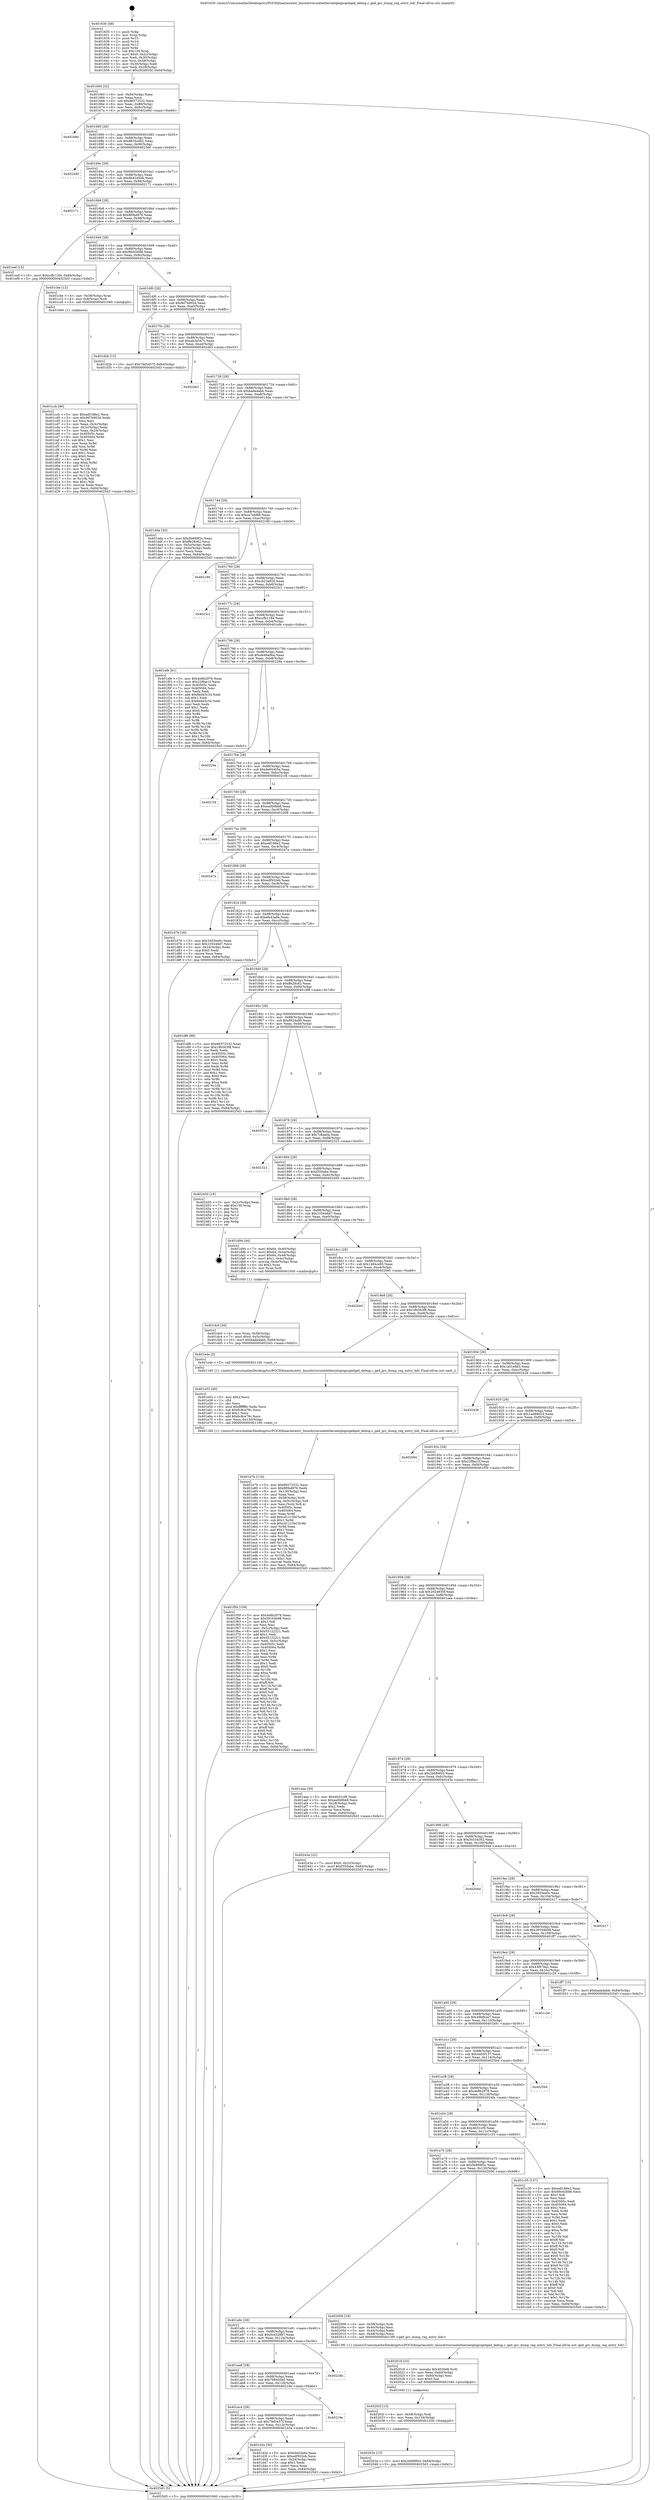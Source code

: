 digraph "0x401630" {
  label = "0x401630 (/mnt/c/Users/mathe/Desktop/tcc/POCII/binaries/extr_linuxdriversnetethernetqlogicqedqed_debug.c_qed_grc_dump_reg_entry_hdr_Final-ollvm.out::main(0))"
  labelloc = "t"
  node[shape=record]

  Entry [label="",width=0.3,height=0.3,shape=circle,fillcolor=black,style=filled]
  "0x401660" [label="{
     0x401660 [32]\l
     | [instrs]\l
     &nbsp;&nbsp;0x401660 \<+6\>: mov -0x84(%rbp),%eax\l
     &nbsp;&nbsp;0x401666 \<+2\>: mov %eax,%ecx\l
     &nbsp;&nbsp;0x401668 \<+6\>: sub $0x86572532,%ecx\l
     &nbsp;&nbsp;0x40166e \<+6\>: mov %eax,-0x88(%rbp)\l
     &nbsp;&nbsp;0x401674 \<+6\>: mov %ecx,-0x8c(%rbp)\l
     &nbsp;&nbsp;0x40167a \<+6\>: je 000000000040249d \<main+0xe6d\>\l
  }"]
  "0x40249d" [label="{
     0x40249d\l
  }", style=dashed]
  "0x401680" [label="{
     0x401680 [28]\l
     | [instrs]\l
     &nbsp;&nbsp;0x401680 \<+5\>: jmp 0000000000401685 \<main+0x55\>\l
     &nbsp;&nbsp;0x401685 \<+6\>: mov -0x88(%rbp),%eax\l
     &nbsp;&nbsp;0x40168b \<+5\>: sub $0x8816cd62,%eax\l
     &nbsp;&nbsp;0x401690 \<+6\>: mov %eax,-0x90(%rbp)\l
     &nbsp;&nbsp;0x401696 \<+6\>: je 00000000004023d0 \<main+0xda0\>\l
  }"]
  Exit [label="",width=0.3,height=0.3,shape=circle,fillcolor=black,style=filled,peripheries=2]
  "0x4023d0" [label="{
     0x4023d0\l
  }", style=dashed]
  "0x40169c" [label="{
     0x40169c [28]\l
     | [instrs]\l
     &nbsp;&nbsp;0x40169c \<+5\>: jmp 00000000004016a1 \<main+0x71\>\l
     &nbsp;&nbsp;0x4016a1 \<+6\>: mov -0x88(%rbp),%eax\l
     &nbsp;&nbsp;0x4016a7 \<+5\>: sub $0x8b42d5db,%eax\l
     &nbsp;&nbsp;0x4016ac \<+6\>: mov %eax,-0x94(%rbp)\l
     &nbsp;&nbsp;0x4016b2 \<+6\>: je 0000000000402171 \<main+0xb41\>\l
  }"]
  "0x40203e" [label="{
     0x40203e [15]\l
     | [instrs]\l
     &nbsp;&nbsp;0x40203e \<+10\>: movl $0x2b689f43,-0x84(%rbp)\l
     &nbsp;&nbsp;0x402048 \<+5\>: jmp 00000000004025d3 \<main+0xfa3\>\l
  }"]
  "0x402171" [label="{
     0x402171\l
  }", style=dashed]
  "0x4016b8" [label="{
     0x4016b8 [28]\l
     | [instrs]\l
     &nbsp;&nbsp;0x4016b8 \<+5\>: jmp 00000000004016bd \<main+0x8d\>\l
     &nbsp;&nbsp;0x4016bd \<+6\>: mov -0x88(%rbp),%eax\l
     &nbsp;&nbsp;0x4016c3 \<+5\>: sub $0x8f0bd876,%eax\l
     &nbsp;&nbsp;0x4016c8 \<+6\>: mov %eax,-0x98(%rbp)\l
     &nbsp;&nbsp;0x4016ce \<+6\>: je 0000000000401eef \<main+0x8bf\>\l
  }"]
  "0x40202f" [label="{
     0x40202f [15]\l
     | [instrs]\l
     &nbsp;&nbsp;0x40202f \<+4\>: mov -0x58(%rbp),%rdi\l
     &nbsp;&nbsp;0x402033 \<+6\>: mov %eax,-0x134(%rbp)\l
     &nbsp;&nbsp;0x402039 \<+5\>: call 0000000000401030 \<free@plt\>\l
     | [calls]\l
     &nbsp;&nbsp;0x401030 \{1\} (unknown)\l
  }"]
  "0x401eef" [label="{
     0x401eef [15]\l
     | [instrs]\l
     &nbsp;&nbsp;0x401eef \<+10\>: movl $0xccfb1184,-0x84(%rbp)\l
     &nbsp;&nbsp;0x401ef9 \<+5\>: jmp 00000000004025d3 \<main+0xfa3\>\l
  }"]
  "0x4016d4" [label="{
     0x4016d4 [28]\l
     | [instrs]\l
     &nbsp;&nbsp;0x4016d4 \<+5\>: jmp 00000000004016d9 \<main+0xa9\>\l
     &nbsp;&nbsp;0x4016d9 \<+6\>: mov -0x88(%rbp),%eax\l
     &nbsp;&nbsp;0x4016df \<+5\>: sub $0x99c02688,%eax\l
     &nbsp;&nbsp;0x4016e4 \<+6\>: mov %eax,-0x9c(%rbp)\l
     &nbsp;&nbsp;0x4016ea \<+6\>: je 0000000000401cbe \<main+0x68e\>\l
  }"]
  "0x402018" [label="{
     0x402018 [23]\l
     | [instrs]\l
     &nbsp;&nbsp;0x402018 \<+10\>: movabs $0x4030d6,%rdi\l
     &nbsp;&nbsp;0x402022 \<+3\>: mov %eax,-0x60(%rbp)\l
     &nbsp;&nbsp;0x402025 \<+3\>: mov -0x60(%rbp),%esi\l
     &nbsp;&nbsp;0x402028 \<+2\>: mov $0x0,%al\l
     &nbsp;&nbsp;0x40202a \<+5\>: call 0000000000401040 \<printf@plt\>\l
     | [calls]\l
     &nbsp;&nbsp;0x401040 \{1\} (unknown)\l
  }"]
  "0x401cbe" [label="{
     0x401cbe [13]\l
     | [instrs]\l
     &nbsp;&nbsp;0x401cbe \<+4\>: mov -0x38(%rbp),%rax\l
     &nbsp;&nbsp;0x401cc2 \<+4\>: mov 0x8(%rax),%rdi\l
     &nbsp;&nbsp;0x401cc6 \<+5\>: call 0000000000401060 \<atoi@plt\>\l
     | [calls]\l
     &nbsp;&nbsp;0x401060 \{1\} (unknown)\l
  }"]
  "0x4016f0" [label="{
     0x4016f0 [28]\l
     | [instrs]\l
     &nbsp;&nbsp;0x4016f0 \<+5\>: jmp 00000000004016f5 \<main+0xc5\>\l
     &nbsp;&nbsp;0x4016f5 \<+6\>: mov -0x88(%rbp),%eax\l
     &nbsp;&nbsp;0x4016fb \<+5\>: sub $0x9d7b902d,%eax\l
     &nbsp;&nbsp;0x401700 \<+6\>: mov %eax,-0xa0(%rbp)\l
     &nbsp;&nbsp;0x401706 \<+6\>: je 0000000000401d2b \<main+0x6fb\>\l
  }"]
  "0x401e7b" [label="{
     0x401e7b [116]\l
     | [instrs]\l
     &nbsp;&nbsp;0x401e7b \<+5\>: mov $0x86572532,%ecx\l
     &nbsp;&nbsp;0x401e80 \<+5\>: mov $0x8f0bd876,%edx\l
     &nbsp;&nbsp;0x401e85 \<+6\>: mov -0x130(%rbp),%esi\l
     &nbsp;&nbsp;0x401e8b \<+3\>: imul %eax,%esi\l
     &nbsp;&nbsp;0x401e8e \<+4\>: mov -0x58(%rbp),%rdi\l
     &nbsp;&nbsp;0x401e92 \<+4\>: movslq -0x5c(%rbp),%r8\l
     &nbsp;&nbsp;0x401e96 \<+4\>: mov %esi,(%rdi,%r8,4)\l
     &nbsp;&nbsp;0x401e9a \<+7\>: mov 0x40505c,%eax\l
     &nbsp;&nbsp;0x401ea1 \<+7\>: mov 0x405064,%esi\l
     &nbsp;&nbsp;0x401ea8 \<+3\>: mov %eax,%r9d\l
     &nbsp;&nbsp;0x401eab \<+7\>: add $0xcd1215bf,%r9d\l
     &nbsp;&nbsp;0x401eb2 \<+4\>: sub $0x1,%r9d\l
     &nbsp;&nbsp;0x401eb6 \<+7\>: sub $0xcd1215bf,%r9d\l
     &nbsp;&nbsp;0x401ebd \<+4\>: imul %r9d,%eax\l
     &nbsp;&nbsp;0x401ec1 \<+3\>: and $0x1,%eax\l
     &nbsp;&nbsp;0x401ec4 \<+3\>: cmp $0x0,%eax\l
     &nbsp;&nbsp;0x401ec7 \<+4\>: sete %r10b\l
     &nbsp;&nbsp;0x401ecb \<+3\>: cmp $0xa,%esi\l
     &nbsp;&nbsp;0x401ece \<+4\>: setl %r11b\l
     &nbsp;&nbsp;0x401ed2 \<+3\>: mov %r10b,%bl\l
     &nbsp;&nbsp;0x401ed5 \<+3\>: and %r11b,%bl\l
     &nbsp;&nbsp;0x401ed8 \<+3\>: xor %r11b,%r10b\l
     &nbsp;&nbsp;0x401edb \<+3\>: or %r10b,%bl\l
     &nbsp;&nbsp;0x401ede \<+3\>: test $0x1,%bl\l
     &nbsp;&nbsp;0x401ee1 \<+3\>: cmovne %edx,%ecx\l
     &nbsp;&nbsp;0x401ee4 \<+6\>: mov %ecx,-0x84(%rbp)\l
     &nbsp;&nbsp;0x401eea \<+5\>: jmp 00000000004025d3 \<main+0xfa3\>\l
  }"]
  "0x401d2b" [label="{
     0x401d2b [15]\l
     | [instrs]\l
     &nbsp;&nbsp;0x401d2b \<+10\>: movl $0x79d3457f,-0x84(%rbp)\l
     &nbsp;&nbsp;0x401d35 \<+5\>: jmp 00000000004025d3 \<main+0xfa3\>\l
  }"]
  "0x40170c" [label="{
     0x40170c [28]\l
     | [instrs]\l
     &nbsp;&nbsp;0x40170c \<+5\>: jmp 0000000000401711 \<main+0xe1\>\l
     &nbsp;&nbsp;0x401711 \<+6\>: mov -0x88(%rbp),%eax\l
     &nbsp;&nbsp;0x401717 \<+5\>: sub $0xab3a547c,%eax\l
     &nbsp;&nbsp;0x40171c \<+6\>: mov %eax,-0xa4(%rbp)\l
     &nbsp;&nbsp;0x401722 \<+6\>: je 0000000000402463 \<main+0xe33\>\l
  }"]
  "0x401e53" [label="{
     0x401e53 [40]\l
     | [instrs]\l
     &nbsp;&nbsp;0x401e53 \<+5\>: mov $0x2,%ecx\l
     &nbsp;&nbsp;0x401e58 \<+1\>: cltd\l
     &nbsp;&nbsp;0x401e59 \<+2\>: idiv %ecx\l
     &nbsp;&nbsp;0x401e5b \<+6\>: imul $0xfffffffe,%edx,%ecx\l
     &nbsp;&nbsp;0x401e61 \<+6\>: sub $0x6c8ce79c,%ecx\l
     &nbsp;&nbsp;0x401e67 \<+3\>: add $0x1,%ecx\l
     &nbsp;&nbsp;0x401e6a \<+6\>: add $0x6c8ce79c,%ecx\l
     &nbsp;&nbsp;0x401e70 \<+6\>: mov %ecx,-0x130(%rbp)\l
     &nbsp;&nbsp;0x401e76 \<+5\>: call 0000000000401160 \<next_i\>\l
     | [calls]\l
     &nbsp;&nbsp;0x401160 \{1\} (/mnt/c/Users/mathe/Desktop/tcc/POCII/binaries/extr_linuxdriversnetethernetqlogicqedqed_debug.c_qed_grc_dump_reg_entry_hdr_Final-ollvm.out::next_i)\l
  }"]
  "0x402463" [label="{
     0x402463\l
  }", style=dashed]
  "0x401728" [label="{
     0x401728 [28]\l
     | [instrs]\l
     &nbsp;&nbsp;0x401728 \<+5\>: jmp 000000000040172d \<main+0xfd\>\l
     &nbsp;&nbsp;0x40172d \<+6\>: mov -0x88(%rbp),%eax\l
     &nbsp;&nbsp;0x401733 \<+5\>: sub $0xbada4abb,%eax\l
     &nbsp;&nbsp;0x401738 \<+6\>: mov %eax,-0xa8(%rbp)\l
     &nbsp;&nbsp;0x40173e \<+6\>: je 0000000000401dda \<main+0x7aa\>\l
  }"]
  "0x401dc0" [label="{
     0x401dc0 [26]\l
     | [instrs]\l
     &nbsp;&nbsp;0x401dc0 \<+4\>: mov %rax,-0x58(%rbp)\l
     &nbsp;&nbsp;0x401dc4 \<+7\>: movl $0x0,-0x5c(%rbp)\l
     &nbsp;&nbsp;0x401dcb \<+10\>: movl $0xbada4abb,-0x84(%rbp)\l
     &nbsp;&nbsp;0x401dd5 \<+5\>: jmp 00000000004025d3 \<main+0xfa3\>\l
  }"]
  "0x401dda" [label="{
     0x401dda [30]\l
     | [instrs]\l
     &nbsp;&nbsp;0x401dda \<+5\>: mov $0x5b899f2c,%eax\l
     &nbsp;&nbsp;0x401ddf \<+5\>: mov $0xffe28c62,%ecx\l
     &nbsp;&nbsp;0x401de4 \<+3\>: mov -0x5c(%rbp),%edx\l
     &nbsp;&nbsp;0x401de7 \<+3\>: cmp -0x4c(%rbp),%edx\l
     &nbsp;&nbsp;0x401dea \<+3\>: cmovl %ecx,%eax\l
     &nbsp;&nbsp;0x401ded \<+6\>: mov %eax,-0x84(%rbp)\l
     &nbsp;&nbsp;0x401df3 \<+5\>: jmp 00000000004025d3 \<main+0xfa3\>\l
  }"]
  "0x401744" [label="{
     0x401744 [28]\l
     | [instrs]\l
     &nbsp;&nbsp;0x401744 \<+5\>: jmp 0000000000401749 \<main+0x119\>\l
     &nbsp;&nbsp;0x401749 \<+6\>: mov -0x88(%rbp),%eax\l
     &nbsp;&nbsp;0x40174f \<+5\>: sub $0xca7abf66,%eax\l
     &nbsp;&nbsp;0x401754 \<+6\>: mov %eax,-0xac(%rbp)\l
     &nbsp;&nbsp;0x40175a \<+6\>: je 0000000000402180 \<main+0xb50\>\l
  }"]
  "0x401ae0" [label="{
     0x401ae0\l
  }", style=dashed]
  "0x402180" [label="{
     0x402180\l
  }", style=dashed]
  "0x401760" [label="{
     0x401760 [28]\l
     | [instrs]\l
     &nbsp;&nbsp;0x401760 \<+5\>: jmp 0000000000401765 \<main+0x135\>\l
     &nbsp;&nbsp;0x401765 \<+6\>: mov -0x88(%rbp),%eax\l
     &nbsp;&nbsp;0x40176b \<+5\>: sub $0xcb23a920,%eax\l
     &nbsp;&nbsp;0x401770 \<+6\>: mov %eax,-0xb0(%rbp)\l
     &nbsp;&nbsp;0x401776 \<+6\>: je 00000000004023c1 \<main+0xd91\>\l
  }"]
  "0x401d3a" [label="{
     0x401d3a [30]\l
     | [instrs]\l
     &nbsp;&nbsp;0x401d3a \<+5\>: mov $0xefe43a6e,%eax\l
     &nbsp;&nbsp;0x401d3f \<+5\>: mov $0xedf502eb,%ecx\l
     &nbsp;&nbsp;0x401d44 \<+3\>: mov -0x24(%rbp),%edx\l
     &nbsp;&nbsp;0x401d47 \<+3\>: cmp $0x1,%edx\l
     &nbsp;&nbsp;0x401d4a \<+3\>: cmovl %ecx,%eax\l
     &nbsp;&nbsp;0x401d4d \<+6\>: mov %eax,-0x84(%rbp)\l
     &nbsp;&nbsp;0x401d53 \<+5\>: jmp 00000000004025d3 \<main+0xfa3\>\l
  }"]
  "0x4023c1" [label="{
     0x4023c1\l
  }", style=dashed]
  "0x40177c" [label="{
     0x40177c [28]\l
     | [instrs]\l
     &nbsp;&nbsp;0x40177c \<+5\>: jmp 0000000000401781 \<main+0x151\>\l
     &nbsp;&nbsp;0x401781 \<+6\>: mov -0x88(%rbp),%eax\l
     &nbsp;&nbsp;0x401787 \<+5\>: sub $0xccfb1184,%eax\l
     &nbsp;&nbsp;0x40178c \<+6\>: mov %eax,-0xb4(%rbp)\l
     &nbsp;&nbsp;0x401792 \<+6\>: je 0000000000401efe \<main+0x8ce\>\l
  }"]
  "0x401ac4" [label="{
     0x401ac4 [28]\l
     | [instrs]\l
     &nbsp;&nbsp;0x401ac4 \<+5\>: jmp 0000000000401ac9 \<main+0x499\>\l
     &nbsp;&nbsp;0x401ac9 \<+6\>: mov -0x88(%rbp),%eax\l
     &nbsp;&nbsp;0x401acf \<+5\>: sub $0x79d3457f,%eax\l
     &nbsp;&nbsp;0x401ad4 \<+6\>: mov %eax,-0x12c(%rbp)\l
     &nbsp;&nbsp;0x401ada \<+6\>: je 0000000000401d3a \<main+0x70a\>\l
  }"]
  "0x401efe" [label="{
     0x401efe [91]\l
     | [instrs]\l
     &nbsp;&nbsp;0x401efe \<+5\>: mov $0x4e8b2978,%eax\l
     &nbsp;&nbsp;0x401f03 \<+5\>: mov $0x22f9ac1f,%ecx\l
     &nbsp;&nbsp;0x401f08 \<+7\>: mov 0x40505c,%edx\l
     &nbsp;&nbsp;0x401f0f \<+7\>: mov 0x405064,%esi\l
     &nbsp;&nbsp;0x401f16 \<+2\>: mov %edx,%edi\l
     &nbsp;&nbsp;0x401f18 \<+6\>: add $0x6ed45c34,%edi\l
     &nbsp;&nbsp;0x401f1e \<+3\>: sub $0x1,%edi\l
     &nbsp;&nbsp;0x401f21 \<+6\>: sub $0x6ed45c34,%edi\l
     &nbsp;&nbsp;0x401f27 \<+3\>: imul %edi,%edx\l
     &nbsp;&nbsp;0x401f2a \<+3\>: and $0x1,%edx\l
     &nbsp;&nbsp;0x401f2d \<+3\>: cmp $0x0,%edx\l
     &nbsp;&nbsp;0x401f30 \<+4\>: sete %r8b\l
     &nbsp;&nbsp;0x401f34 \<+3\>: cmp $0xa,%esi\l
     &nbsp;&nbsp;0x401f37 \<+4\>: setl %r9b\l
     &nbsp;&nbsp;0x401f3b \<+3\>: mov %r8b,%r10b\l
     &nbsp;&nbsp;0x401f3e \<+3\>: and %r9b,%r10b\l
     &nbsp;&nbsp;0x401f41 \<+3\>: xor %r9b,%r8b\l
     &nbsp;&nbsp;0x401f44 \<+3\>: or %r8b,%r10b\l
     &nbsp;&nbsp;0x401f47 \<+4\>: test $0x1,%r10b\l
     &nbsp;&nbsp;0x401f4b \<+3\>: cmovne %ecx,%eax\l
     &nbsp;&nbsp;0x401f4e \<+6\>: mov %eax,-0x84(%rbp)\l
     &nbsp;&nbsp;0x401f54 \<+5\>: jmp 00000000004025d3 \<main+0xfa3\>\l
  }"]
  "0x401798" [label="{
     0x401798 [28]\l
     | [instrs]\l
     &nbsp;&nbsp;0x401798 \<+5\>: jmp 000000000040179d \<main+0x16d\>\l
     &nbsp;&nbsp;0x40179d \<+6\>: mov -0x88(%rbp),%eax\l
     &nbsp;&nbsp;0x4017a3 \<+5\>: sub $0xde48a9ba,%eax\l
     &nbsp;&nbsp;0x4017a8 \<+6\>: mov %eax,-0xb8(%rbp)\l
     &nbsp;&nbsp;0x4017ae \<+6\>: je 000000000040229a \<main+0xc6a\>\l
  }"]
  "0x40219e" [label="{
     0x40219e\l
  }", style=dashed]
  "0x40229a" [label="{
     0x40229a\l
  }", style=dashed]
  "0x4017b4" [label="{
     0x4017b4 [28]\l
     | [instrs]\l
     &nbsp;&nbsp;0x4017b4 \<+5\>: jmp 00000000004017b9 \<main+0x189\>\l
     &nbsp;&nbsp;0x4017b9 \<+6\>: mov -0x88(%rbp),%eax\l
     &nbsp;&nbsp;0x4017bf \<+5\>: sub $0xde64405a,%eax\l
     &nbsp;&nbsp;0x4017c4 \<+6\>: mov %eax,-0xbc(%rbp)\l
     &nbsp;&nbsp;0x4017ca \<+6\>: je 00000000004021f4 \<main+0xbc4\>\l
  }"]
  "0x401aa8" [label="{
     0x401aa8 [28]\l
     | [instrs]\l
     &nbsp;&nbsp;0x401aa8 \<+5\>: jmp 0000000000401aad \<main+0x47d\>\l
     &nbsp;&nbsp;0x401aad \<+6\>: mov -0x88(%rbp),%eax\l
     &nbsp;&nbsp;0x401ab3 \<+5\>: sub $0x798450a0,%eax\l
     &nbsp;&nbsp;0x401ab8 \<+6\>: mov %eax,-0x128(%rbp)\l
     &nbsp;&nbsp;0x401abe \<+6\>: je 000000000040219e \<main+0xb6e\>\l
  }"]
  "0x4021f4" [label="{
     0x4021f4\l
  }", style=dashed]
  "0x4017d0" [label="{
     0x4017d0 [28]\l
     | [instrs]\l
     &nbsp;&nbsp;0x4017d0 \<+5\>: jmp 00000000004017d5 \<main+0x1a5\>\l
     &nbsp;&nbsp;0x4017d5 \<+6\>: mov -0x88(%rbp),%eax\l
     &nbsp;&nbsp;0x4017db \<+5\>: sub $0xea0b0bb8,%eax\l
     &nbsp;&nbsp;0x4017e0 \<+6\>: mov %eax,-0xc0(%rbp)\l
     &nbsp;&nbsp;0x4017e6 \<+6\>: je 0000000000401b08 \<main+0x4d8\>\l
  }"]
  "0x40228b" [label="{
     0x40228b\l
  }", style=dashed]
  "0x401b08" [label="{
     0x401b08\l
  }", style=dashed]
  "0x4017ec" [label="{
     0x4017ec [28]\l
     | [instrs]\l
     &nbsp;&nbsp;0x4017ec \<+5\>: jmp 00000000004017f1 \<main+0x1c1\>\l
     &nbsp;&nbsp;0x4017f1 \<+6\>: mov -0x88(%rbp),%eax\l
     &nbsp;&nbsp;0x4017f7 \<+5\>: sub $0xedf188e2,%eax\l
     &nbsp;&nbsp;0x4017fc \<+6\>: mov %eax,-0xc4(%rbp)\l
     &nbsp;&nbsp;0x401802 \<+6\>: je 000000000040247e \<main+0xe4e\>\l
  }"]
  "0x401a8c" [label="{
     0x401a8c [28]\l
     | [instrs]\l
     &nbsp;&nbsp;0x401a8c \<+5\>: jmp 0000000000401a91 \<main+0x461\>\l
     &nbsp;&nbsp;0x401a91 \<+6\>: mov -0x88(%rbp),%eax\l
     &nbsp;&nbsp;0x401a97 \<+5\>: sub $0x5ce32887,%eax\l
     &nbsp;&nbsp;0x401a9c \<+6\>: mov %eax,-0x124(%rbp)\l
     &nbsp;&nbsp;0x401aa2 \<+6\>: je 000000000040228b \<main+0xc5b\>\l
  }"]
  "0x40247e" [label="{
     0x40247e\l
  }", style=dashed]
  "0x401808" [label="{
     0x401808 [28]\l
     | [instrs]\l
     &nbsp;&nbsp;0x401808 \<+5\>: jmp 000000000040180d \<main+0x1dd\>\l
     &nbsp;&nbsp;0x40180d \<+6\>: mov -0x88(%rbp),%eax\l
     &nbsp;&nbsp;0x401813 \<+5\>: sub $0xedf502eb,%eax\l
     &nbsp;&nbsp;0x401818 \<+6\>: mov %eax,-0xc8(%rbp)\l
     &nbsp;&nbsp;0x40181e \<+6\>: je 0000000000401d76 \<main+0x746\>\l
  }"]
  "0x402006" [label="{
     0x402006 [18]\l
     | [instrs]\l
     &nbsp;&nbsp;0x402006 \<+4\>: mov -0x58(%rbp),%rdi\l
     &nbsp;&nbsp;0x40200a \<+3\>: mov -0x40(%rbp),%esi\l
     &nbsp;&nbsp;0x40200d \<+3\>: mov -0x44(%rbp),%edx\l
     &nbsp;&nbsp;0x402010 \<+3\>: mov -0x48(%rbp),%ecx\l
     &nbsp;&nbsp;0x402013 \<+5\>: call 00000000004013f0 \<qed_grc_dump_reg_entry_hdr\>\l
     | [calls]\l
     &nbsp;&nbsp;0x4013f0 \{1\} (/mnt/c/Users/mathe/Desktop/tcc/POCII/binaries/extr_linuxdriversnetethernetqlogicqedqed_debug.c_qed_grc_dump_reg_entry_hdr_Final-ollvm.out::qed_grc_dump_reg_entry_hdr)\l
  }"]
  "0x401d76" [label="{
     0x401d76 [30]\l
     | [instrs]\l
     &nbsp;&nbsp;0x401d76 \<+5\>: mov $0x3455ee0c,%eax\l
     &nbsp;&nbsp;0x401d7b \<+5\>: mov $0x105446d7,%ecx\l
     &nbsp;&nbsp;0x401d80 \<+3\>: mov -0x24(%rbp),%edx\l
     &nbsp;&nbsp;0x401d83 \<+3\>: cmp $0x0,%edx\l
     &nbsp;&nbsp;0x401d86 \<+3\>: cmove %ecx,%eax\l
     &nbsp;&nbsp;0x401d89 \<+6\>: mov %eax,-0x84(%rbp)\l
     &nbsp;&nbsp;0x401d8f \<+5\>: jmp 00000000004025d3 \<main+0xfa3\>\l
  }"]
  "0x401824" [label="{
     0x401824 [28]\l
     | [instrs]\l
     &nbsp;&nbsp;0x401824 \<+5\>: jmp 0000000000401829 \<main+0x1f9\>\l
     &nbsp;&nbsp;0x401829 \<+6\>: mov -0x88(%rbp),%eax\l
     &nbsp;&nbsp;0x40182f \<+5\>: sub $0xefe43a6e,%eax\l
     &nbsp;&nbsp;0x401834 \<+6\>: mov %eax,-0xcc(%rbp)\l
     &nbsp;&nbsp;0x40183a \<+6\>: je 0000000000401d58 \<main+0x728\>\l
  }"]
  "0x401ccb" [label="{
     0x401ccb [96]\l
     | [instrs]\l
     &nbsp;&nbsp;0x401ccb \<+5\>: mov $0xedf188e2,%ecx\l
     &nbsp;&nbsp;0x401cd0 \<+5\>: mov $0x9d7b902d,%edx\l
     &nbsp;&nbsp;0x401cd5 \<+2\>: xor %esi,%esi\l
     &nbsp;&nbsp;0x401cd7 \<+3\>: mov %eax,-0x3c(%rbp)\l
     &nbsp;&nbsp;0x401cda \<+3\>: mov -0x3c(%rbp),%eax\l
     &nbsp;&nbsp;0x401cdd \<+3\>: mov %eax,-0x24(%rbp)\l
     &nbsp;&nbsp;0x401ce0 \<+7\>: mov 0x40505c,%eax\l
     &nbsp;&nbsp;0x401ce7 \<+8\>: mov 0x405064,%r8d\l
     &nbsp;&nbsp;0x401cef \<+3\>: sub $0x1,%esi\l
     &nbsp;&nbsp;0x401cf2 \<+3\>: mov %eax,%r9d\l
     &nbsp;&nbsp;0x401cf5 \<+3\>: add %esi,%r9d\l
     &nbsp;&nbsp;0x401cf8 \<+4\>: imul %r9d,%eax\l
     &nbsp;&nbsp;0x401cfc \<+3\>: and $0x1,%eax\l
     &nbsp;&nbsp;0x401cff \<+3\>: cmp $0x0,%eax\l
     &nbsp;&nbsp;0x401d02 \<+4\>: sete %r10b\l
     &nbsp;&nbsp;0x401d06 \<+4\>: cmp $0xa,%r8d\l
     &nbsp;&nbsp;0x401d0a \<+4\>: setl %r11b\l
     &nbsp;&nbsp;0x401d0e \<+3\>: mov %r10b,%bl\l
     &nbsp;&nbsp;0x401d11 \<+3\>: and %r11b,%bl\l
     &nbsp;&nbsp;0x401d14 \<+3\>: xor %r11b,%r10b\l
     &nbsp;&nbsp;0x401d17 \<+3\>: or %r10b,%bl\l
     &nbsp;&nbsp;0x401d1a \<+3\>: test $0x1,%bl\l
     &nbsp;&nbsp;0x401d1d \<+3\>: cmovne %edx,%ecx\l
     &nbsp;&nbsp;0x401d20 \<+6\>: mov %ecx,-0x84(%rbp)\l
     &nbsp;&nbsp;0x401d26 \<+5\>: jmp 00000000004025d3 \<main+0xfa3\>\l
  }"]
  "0x401d58" [label="{
     0x401d58\l
  }", style=dashed]
  "0x401840" [label="{
     0x401840 [28]\l
     | [instrs]\l
     &nbsp;&nbsp;0x401840 \<+5\>: jmp 0000000000401845 \<main+0x215\>\l
     &nbsp;&nbsp;0x401845 \<+6\>: mov -0x88(%rbp),%eax\l
     &nbsp;&nbsp;0x40184b \<+5\>: sub $0xffe28c62,%eax\l
     &nbsp;&nbsp;0x401850 \<+6\>: mov %eax,-0xd0(%rbp)\l
     &nbsp;&nbsp;0x401856 \<+6\>: je 0000000000401df8 \<main+0x7c8\>\l
  }"]
  "0x401a70" [label="{
     0x401a70 [28]\l
     | [instrs]\l
     &nbsp;&nbsp;0x401a70 \<+5\>: jmp 0000000000401a75 \<main+0x445\>\l
     &nbsp;&nbsp;0x401a75 \<+6\>: mov -0x88(%rbp),%eax\l
     &nbsp;&nbsp;0x401a7b \<+5\>: sub $0x5b899f2c,%eax\l
     &nbsp;&nbsp;0x401a80 \<+6\>: mov %eax,-0x120(%rbp)\l
     &nbsp;&nbsp;0x401a86 \<+6\>: je 0000000000402006 \<main+0x9d6\>\l
  }"]
  "0x401df8" [label="{
     0x401df8 [86]\l
     | [instrs]\l
     &nbsp;&nbsp;0x401df8 \<+5\>: mov $0x86572532,%eax\l
     &nbsp;&nbsp;0x401dfd \<+5\>: mov $0x18b563f8,%ecx\l
     &nbsp;&nbsp;0x401e02 \<+2\>: xor %edx,%edx\l
     &nbsp;&nbsp;0x401e04 \<+7\>: mov 0x40505c,%esi\l
     &nbsp;&nbsp;0x401e0b \<+7\>: mov 0x405064,%edi\l
     &nbsp;&nbsp;0x401e12 \<+3\>: sub $0x1,%edx\l
     &nbsp;&nbsp;0x401e15 \<+3\>: mov %esi,%r8d\l
     &nbsp;&nbsp;0x401e18 \<+3\>: add %edx,%r8d\l
     &nbsp;&nbsp;0x401e1b \<+4\>: imul %r8d,%esi\l
     &nbsp;&nbsp;0x401e1f \<+3\>: and $0x1,%esi\l
     &nbsp;&nbsp;0x401e22 \<+3\>: cmp $0x0,%esi\l
     &nbsp;&nbsp;0x401e25 \<+4\>: sete %r9b\l
     &nbsp;&nbsp;0x401e29 \<+3\>: cmp $0xa,%edi\l
     &nbsp;&nbsp;0x401e2c \<+4\>: setl %r10b\l
     &nbsp;&nbsp;0x401e30 \<+3\>: mov %r9b,%r11b\l
     &nbsp;&nbsp;0x401e33 \<+3\>: and %r10b,%r11b\l
     &nbsp;&nbsp;0x401e36 \<+3\>: xor %r10b,%r9b\l
     &nbsp;&nbsp;0x401e39 \<+3\>: or %r9b,%r11b\l
     &nbsp;&nbsp;0x401e3c \<+4\>: test $0x1,%r11b\l
     &nbsp;&nbsp;0x401e40 \<+3\>: cmovne %ecx,%eax\l
     &nbsp;&nbsp;0x401e43 \<+6\>: mov %eax,-0x84(%rbp)\l
     &nbsp;&nbsp;0x401e49 \<+5\>: jmp 00000000004025d3 \<main+0xfa3\>\l
  }"]
  "0x40185c" [label="{
     0x40185c [28]\l
     | [instrs]\l
     &nbsp;&nbsp;0x40185c \<+5\>: jmp 0000000000401861 \<main+0x231\>\l
     &nbsp;&nbsp;0x401861 \<+6\>: mov -0x88(%rbp),%eax\l
     &nbsp;&nbsp;0x401867 \<+5\>: sub $0x6624a80,%eax\l
     &nbsp;&nbsp;0x40186c \<+6\>: mov %eax,-0xd4(%rbp)\l
     &nbsp;&nbsp;0x401872 \<+6\>: je 000000000040251e \<main+0xeee\>\l
  }"]
  "0x401c35" [label="{
     0x401c35 [137]\l
     | [instrs]\l
     &nbsp;&nbsp;0x401c35 \<+5\>: mov $0xedf188e2,%eax\l
     &nbsp;&nbsp;0x401c3a \<+5\>: mov $0x99c02688,%ecx\l
     &nbsp;&nbsp;0x401c3f \<+2\>: mov $0x1,%dl\l
     &nbsp;&nbsp;0x401c41 \<+2\>: xor %esi,%esi\l
     &nbsp;&nbsp;0x401c43 \<+7\>: mov 0x40505c,%edi\l
     &nbsp;&nbsp;0x401c4a \<+8\>: mov 0x405064,%r8d\l
     &nbsp;&nbsp;0x401c52 \<+3\>: sub $0x1,%esi\l
     &nbsp;&nbsp;0x401c55 \<+3\>: mov %edi,%r9d\l
     &nbsp;&nbsp;0x401c58 \<+3\>: add %esi,%r9d\l
     &nbsp;&nbsp;0x401c5b \<+4\>: imul %r9d,%edi\l
     &nbsp;&nbsp;0x401c5f \<+3\>: and $0x1,%edi\l
     &nbsp;&nbsp;0x401c62 \<+3\>: cmp $0x0,%edi\l
     &nbsp;&nbsp;0x401c65 \<+4\>: sete %r10b\l
     &nbsp;&nbsp;0x401c69 \<+4\>: cmp $0xa,%r8d\l
     &nbsp;&nbsp;0x401c6d \<+4\>: setl %r11b\l
     &nbsp;&nbsp;0x401c71 \<+3\>: mov %r10b,%bl\l
     &nbsp;&nbsp;0x401c74 \<+3\>: xor $0xff,%bl\l
     &nbsp;&nbsp;0x401c77 \<+3\>: mov %r11b,%r14b\l
     &nbsp;&nbsp;0x401c7a \<+4\>: xor $0xff,%r14b\l
     &nbsp;&nbsp;0x401c7e \<+3\>: xor $0x0,%dl\l
     &nbsp;&nbsp;0x401c81 \<+3\>: mov %bl,%r15b\l
     &nbsp;&nbsp;0x401c84 \<+4\>: and $0x0,%r15b\l
     &nbsp;&nbsp;0x401c88 \<+3\>: and %dl,%r10b\l
     &nbsp;&nbsp;0x401c8b \<+3\>: mov %r14b,%r12b\l
     &nbsp;&nbsp;0x401c8e \<+4\>: and $0x0,%r12b\l
     &nbsp;&nbsp;0x401c92 \<+3\>: and %dl,%r11b\l
     &nbsp;&nbsp;0x401c95 \<+3\>: or %r10b,%r15b\l
     &nbsp;&nbsp;0x401c98 \<+3\>: or %r11b,%r12b\l
     &nbsp;&nbsp;0x401c9b \<+3\>: xor %r12b,%r15b\l
     &nbsp;&nbsp;0x401c9e \<+3\>: or %r14b,%bl\l
     &nbsp;&nbsp;0x401ca1 \<+3\>: xor $0xff,%bl\l
     &nbsp;&nbsp;0x401ca4 \<+3\>: or $0x0,%dl\l
     &nbsp;&nbsp;0x401ca7 \<+2\>: and %dl,%bl\l
     &nbsp;&nbsp;0x401ca9 \<+3\>: or %bl,%r15b\l
     &nbsp;&nbsp;0x401cac \<+4\>: test $0x1,%r15b\l
     &nbsp;&nbsp;0x401cb0 \<+3\>: cmovne %ecx,%eax\l
     &nbsp;&nbsp;0x401cb3 \<+6\>: mov %eax,-0x84(%rbp)\l
     &nbsp;&nbsp;0x401cb9 \<+5\>: jmp 00000000004025d3 \<main+0xfa3\>\l
  }"]
  "0x40251e" [label="{
     0x40251e\l
  }", style=dashed]
  "0x401878" [label="{
     0x401878 [28]\l
     | [instrs]\l
     &nbsp;&nbsp;0x401878 \<+5\>: jmp 000000000040187d \<main+0x24d\>\l
     &nbsp;&nbsp;0x40187d \<+6\>: mov -0x88(%rbp),%eax\l
     &nbsp;&nbsp;0x401883 \<+5\>: sub $0x7c8ae0a,%eax\l
     &nbsp;&nbsp;0x401888 \<+6\>: mov %eax,-0xd8(%rbp)\l
     &nbsp;&nbsp;0x40188e \<+6\>: je 0000000000402323 \<main+0xcf3\>\l
  }"]
  "0x401a54" [label="{
     0x401a54 [28]\l
     | [instrs]\l
     &nbsp;&nbsp;0x401a54 \<+5\>: jmp 0000000000401a59 \<main+0x429\>\l
     &nbsp;&nbsp;0x401a59 \<+6\>: mov -0x88(%rbp),%eax\l
     &nbsp;&nbsp;0x401a5f \<+5\>: sub $0x4fc51cf9,%eax\l
     &nbsp;&nbsp;0x401a64 \<+6\>: mov %eax,-0x11c(%rbp)\l
     &nbsp;&nbsp;0x401a6a \<+6\>: je 0000000000401c35 \<main+0x605\>\l
  }"]
  "0x402323" [label="{
     0x402323\l
  }", style=dashed]
  "0x401894" [label="{
     0x401894 [28]\l
     | [instrs]\l
     &nbsp;&nbsp;0x401894 \<+5\>: jmp 0000000000401899 \<main+0x269\>\l
     &nbsp;&nbsp;0x401899 \<+6\>: mov -0x88(%rbp),%eax\l
     &nbsp;&nbsp;0x40189f \<+5\>: sub $0xf350abe,%eax\l
     &nbsp;&nbsp;0x4018a4 \<+6\>: mov %eax,-0xdc(%rbp)\l
     &nbsp;&nbsp;0x4018aa \<+6\>: je 0000000000402450 \<main+0xe20\>\l
  }"]
  "0x4024fa" [label="{
     0x4024fa\l
  }", style=dashed]
  "0x402450" [label="{
     0x402450 [19]\l
     | [instrs]\l
     &nbsp;&nbsp;0x402450 \<+3\>: mov -0x2c(%rbp),%eax\l
     &nbsp;&nbsp;0x402453 \<+7\>: add $0x130,%rsp\l
     &nbsp;&nbsp;0x40245a \<+1\>: pop %rbx\l
     &nbsp;&nbsp;0x40245b \<+2\>: pop %r12\l
     &nbsp;&nbsp;0x40245d \<+2\>: pop %r14\l
     &nbsp;&nbsp;0x40245f \<+2\>: pop %r15\l
     &nbsp;&nbsp;0x402461 \<+1\>: pop %rbp\l
     &nbsp;&nbsp;0x402462 \<+1\>: ret\l
  }"]
  "0x4018b0" [label="{
     0x4018b0 [28]\l
     | [instrs]\l
     &nbsp;&nbsp;0x4018b0 \<+5\>: jmp 00000000004018b5 \<main+0x285\>\l
     &nbsp;&nbsp;0x4018b5 \<+6\>: mov -0x88(%rbp),%eax\l
     &nbsp;&nbsp;0x4018bb \<+5\>: sub $0x105446d7,%eax\l
     &nbsp;&nbsp;0x4018c0 \<+6\>: mov %eax,-0xe0(%rbp)\l
     &nbsp;&nbsp;0x4018c6 \<+6\>: je 0000000000401d94 \<main+0x764\>\l
  }"]
  "0x401a38" [label="{
     0x401a38 [28]\l
     | [instrs]\l
     &nbsp;&nbsp;0x401a38 \<+5\>: jmp 0000000000401a3d \<main+0x40d\>\l
     &nbsp;&nbsp;0x401a3d \<+6\>: mov -0x88(%rbp),%eax\l
     &nbsp;&nbsp;0x401a43 \<+5\>: sub $0x4e8b2978,%eax\l
     &nbsp;&nbsp;0x401a48 \<+6\>: mov %eax,-0x118(%rbp)\l
     &nbsp;&nbsp;0x401a4e \<+6\>: je 00000000004024fa \<main+0xeca\>\l
  }"]
  "0x401d94" [label="{
     0x401d94 [44]\l
     | [instrs]\l
     &nbsp;&nbsp;0x401d94 \<+7\>: movl $0x64,-0x40(%rbp)\l
     &nbsp;&nbsp;0x401d9b \<+7\>: movl $0x64,-0x44(%rbp)\l
     &nbsp;&nbsp;0x401da2 \<+7\>: movl $0x64,-0x48(%rbp)\l
     &nbsp;&nbsp;0x401da9 \<+7\>: movl $0x1,-0x4c(%rbp)\l
     &nbsp;&nbsp;0x401db0 \<+4\>: movslq -0x4c(%rbp),%rax\l
     &nbsp;&nbsp;0x401db4 \<+4\>: shl $0x2,%rax\l
     &nbsp;&nbsp;0x401db8 \<+3\>: mov %rax,%rdi\l
     &nbsp;&nbsp;0x401dbb \<+5\>: call 0000000000401050 \<malloc@plt\>\l
     | [calls]\l
     &nbsp;&nbsp;0x401050 \{1\} (unknown)\l
  }"]
  "0x4018cc" [label="{
     0x4018cc [28]\l
     | [instrs]\l
     &nbsp;&nbsp;0x4018cc \<+5\>: jmp 00000000004018d1 \<main+0x2a1\>\l
     &nbsp;&nbsp;0x4018d1 \<+6\>: mov -0x88(%rbp),%eax\l
     &nbsp;&nbsp;0x4018d7 \<+5\>: sub $0x1464ce95,%eax\l
     &nbsp;&nbsp;0x4018dc \<+6\>: mov %eax,-0xe4(%rbp)\l
     &nbsp;&nbsp;0x4018e2 \<+6\>: je 00000000004020e0 \<main+0xab0\>\l
  }"]
  "0x4025b4" [label="{
     0x4025b4\l
  }", style=dashed]
  "0x4020e0" [label="{
     0x4020e0\l
  }", style=dashed]
  "0x4018e8" [label="{
     0x4018e8 [28]\l
     | [instrs]\l
     &nbsp;&nbsp;0x4018e8 \<+5\>: jmp 00000000004018ed \<main+0x2bd\>\l
     &nbsp;&nbsp;0x4018ed \<+6\>: mov -0x88(%rbp),%eax\l
     &nbsp;&nbsp;0x4018f3 \<+5\>: sub $0x18b563f8,%eax\l
     &nbsp;&nbsp;0x4018f8 \<+6\>: mov %eax,-0xe8(%rbp)\l
     &nbsp;&nbsp;0x4018fe \<+6\>: je 0000000000401e4e \<main+0x81e\>\l
  }"]
  "0x401a1c" [label="{
     0x401a1c [28]\l
     | [instrs]\l
     &nbsp;&nbsp;0x401a1c \<+5\>: jmp 0000000000401a21 \<main+0x3f1\>\l
     &nbsp;&nbsp;0x401a21 \<+6\>: mov -0x88(%rbp),%eax\l
     &nbsp;&nbsp;0x401a27 \<+5\>: sub $0x4a05f137,%eax\l
     &nbsp;&nbsp;0x401a2c \<+6\>: mov %eax,-0x114(%rbp)\l
     &nbsp;&nbsp;0x401a32 \<+6\>: je 00000000004025b4 \<main+0xf84\>\l
  }"]
  "0x401e4e" [label="{
     0x401e4e [5]\l
     | [instrs]\l
     &nbsp;&nbsp;0x401e4e \<+5\>: call 0000000000401160 \<next_i\>\l
     | [calls]\l
     &nbsp;&nbsp;0x401160 \{1\} (/mnt/c/Users/mathe/Desktop/tcc/POCII/binaries/extr_linuxdriversnetethernetqlogicqedqed_debug.c_qed_grc_dump_reg_entry_hdr_Final-ollvm.out::next_i)\l
  }"]
  "0x401904" [label="{
     0x401904 [28]\l
     | [instrs]\l
     &nbsp;&nbsp;0x401904 \<+5\>: jmp 0000000000401909 \<main+0x2d9\>\l
     &nbsp;&nbsp;0x401909 \<+6\>: mov -0x88(%rbp),%eax\l
     &nbsp;&nbsp;0x40190f \<+5\>: sub $0x1a01e8d3,%eax\l
     &nbsp;&nbsp;0x401914 \<+6\>: mov %eax,-0xec(%rbp)\l
     &nbsp;&nbsp;0x40191a \<+6\>: je 0000000000402426 \<main+0xdf6\>\l
  }"]
  "0x401b91" [label="{
     0x401b91\l
  }", style=dashed]
  "0x402426" [label="{
     0x402426\l
  }", style=dashed]
  "0x401920" [label="{
     0x401920 [28]\l
     | [instrs]\l
     &nbsp;&nbsp;0x401920 \<+5\>: jmp 0000000000401925 \<main+0x2f5\>\l
     &nbsp;&nbsp;0x401925 \<+6\>: mov -0x88(%rbp),%eax\l
     &nbsp;&nbsp;0x40192b \<+5\>: sub $0x1ad88624,%eax\l
     &nbsp;&nbsp;0x401930 \<+6\>: mov %eax,-0xf0(%rbp)\l
     &nbsp;&nbsp;0x401936 \<+6\>: je 0000000000402564 \<main+0xf34\>\l
  }"]
  "0x401a00" [label="{
     0x401a00 [28]\l
     | [instrs]\l
     &nbsp;&nbsp;0x401a00 \<+5\>: jmp 0000000000401a05 \<main+0x3d5\>\l
     &nbsp;&nbsp;0x401a05 \<+6\>: mov -0x88(%rbp),%eax\l
     &nbsp;&nbsp;0x401a0b \<+5\>: sub $0x49bfb2e7,%eax\l
     &nbsp;&nbsp;0x401a10 \<+6\>: mov %eax,-0x110(%rbp)\l
     &nbsp;&nbsp;0x401a16 \<+6\>: je 0000000000401b91 \<main+0x561\>\l
  }"]
  "0x402564" [label="{
     0x402564\l
  }", style=dashed]
  "0x40193c" [label="{
     0x40193c [28]\l
     | [instrs]\l
     &nbsp;&nbsp;0x40193c \<+5\>: jmp 0000000000401941 \<main+0x311\>\l
     &nbsp;&nbsp;0x401941 \<+6\>: mov -0x88(%rbp),%eax\l
     &nbsp;&nbsp;0x401947 \<+5\>: sub $0x22f9ac1f,%eax\l
     &nbsp;&nbsp;0x40194c \<+6\>: mov %eax,-0xf4(%rbp)\l
     &nbsp;&nbsp;0x401952 \<+6\>: je 0000000000401f59 \<main+0x929\>\l
  }"]
  "0x401c26" [label="{
     0x401c26\l
  }", style=dashed]
  "0x401f59" [label="{
     0x401f59 [158]\l
     | [instrs]\l
     &nbsp;&nbsp;0x401f59 \<+5\>: mov $0x4e8b2978,%eax\l
     &nbsp;&nbsp;0x401f5e \<+5\>: mov $0x39164b98,%ecx\l
     &nbsp;&nbsp;0x401f63 \<+2\>: mov $0x1,%dl\l
     &nbsp;&nbsp;0x401f65 \<+2\>: xor %esi,%esi\l
     &nbsp;&nbsp;0x401f67 \<+3\>: mov -0x5c(%rbp),%edi\l
     &nbsp;&nbsp;0x401f6a \<+6\>: add $0x55122221,%edi\l
     &nbsp;&nbsp;0x401f70 \<+3\>: add $0x1,%edi\l
     &nbsp;&nbsp;0x401f73 \<+6\>: sub $0x55122221,%edi\l
     &nbsp;&nbsp;0x401f79 \<+3\>: mov %edi,-0x5c(%rbp)\l
     &nbsp;&nbsp;0x401f7c \<+7\>: mov 0x40505c,%edi\l
     &nbsp;&nbsp;0x401f83 \<+8\>: mov 0x405064,%r8d\l
     &nbsp;&nbsp;0x401f8b \<+3\>: sub $0x1,%esi\l
     &nbsp;&nbsp;0x401f8e \<+3\>: mov %edi,%r9d\l
     &nbsp;&nbsp;0x401f91 \<+3\>: add %esi,%r9d\l
     &nbsp;&nbsp;0x401f94 \<+4\>: imul %r9d,%edi\l
     &nbsp;&nbsp;0x401f98 \<+3\>: and $0x1,%edi\l
     &nbsp;&nbsp;0x401f9b \<+3\>: cmp $0x0,%edi\l
     &nbsp;&nbsp;0x401f9e \<+4\>: sete %r10b\l
     &nbsp;&nbsp;0x401fa2 \<+4\>: cmp $0xa,%r8d\l
     &nbsp;&nbsp;0x401fa6 \<+4\>: setl %r11b\l
     &nbsp;&nbsp;0x401faa \<+3\>: mov %r10b,%bl\l
     &nbsp;&nbsp;0x401fad \<+3\>: xor $0xff,%bl\l
     &nbsp;&nbsp;0x401fb0 \<+3\>: mov %r11b,%r14b\l
     &nbsp;&nbsp;0x401fb3 \<+4\>: xor $0xff,%r14b\l
     &nbsp;&nbsp;0x401fb7 \<+3\>: xor $0x0,%dl\l
     &nbsp;&nbsp;0x401fba \<+3\>: mov %bl,%r15b\l
     &nbsp;&nbsp;0x401fbd \<+4\>: and $0x0,%r15b\l
     &nbsp;&nbsp;0x401fc1 \<+3\>: and %dl,%r10b\l
     &nbsp;&nbsp;0x401fc4 \<+3\>: mov %r14b,%r12b\l
     &nbsp;&nbsp;0x401fc7 \<+4\>: and $0x0,%r12b\l
     &nbsp;&nbsp;0x401fcb \<+3\>: and %dl,%r11b\l
     &nbsp;&nbsp;0x401fce \<+3\>: or %r10b,%r15b\l
     &nbsp;&nbsp;0x401fd1 \<+3\>: or %r11b,%r12b\l
     &nbsp;&nbsp;0x401fd4 \<+3\>: xor %r12b,%r15b\l
     &nbsp;&nbsp;0x401fd7 \<+3\>: or %r14b,%bl\l
     &nbsp;&nbsp;0x401fda \<+3\>: xor $0xff,%bl\l
     &nbsp;&nbsp;0x401fdd \<+3\>: or $0x0,%dl\l
     &nbsp;&nbsp;0x401fe0 \<+2\>: and %dl,%bl\l
     &nbsp;&nbsp;0x401fe2 \<+3\>: or %bl,%r15b\l
     &nbsp;&nbsp;0x401fe5 \<+4\>: test $0x1,%r15b\l
     &nbsp;&nbsp;0x401fe9 \<+3\>: cmovne %ecx,%eax\l
     &nbsp;&nbsp;0x401fec \<+6\>: mov %eax,-0x84(%rbp)\l
     &nbsp;&nbsp;0x401ff2 \<+5\>: jmp 00000000004025d3 \<main+0xfa3\>\l
  }"]
  "0x401958" [label="{
     0x401958 [28]\l
     | [instrs]\l
     &nbsp;&nbsp;0x401958 \<+5\>: jmp 000000000040195d \<main+0x32d\>\l
     &nbsp;&nbsp;0x40195d \<+6\>: mov -0x88(%rbp),%eax\l
     &nbsp;&nbsp;0x401963 \<+5\>: sub $0x292d935f,%eax\l
     &nbsp;&nbsp;0x401968 \<+6\>: mov %eax,-0xf8(%rbp)\l
     &nbsp;&nbsp;0x40196e \<+6\>: je 0000000000401aea \<main+0x4ba\>\l
  }"]
  "0x4019e4" [label="{
     0x4019e4 [28]\l
     | [instrs]\l
     &nbsp;&nbsp;0x4019e4 \<+5\>: jmp 00000000004019e9 \<main+0x3b9\>\l
     &nbsp;&nbsp;0x4019e9 \<+6\>: mov -0x88(%rbp),%eax\l
     &nbsp;&nbsp;0x4019ef \<+5\>: sub $0x43f978a2,%eax\l
     &nbsp;&nbsp;0x4019f4 \<+6\>: mov %eax,-0x10c(%rbp)\l
     &nbsp;&nbsp;0x4019fa \<+6\>: je 0000000000401c26 \<main+0x5f6\>\l
  }"]
  "0x401aea" [label="{
     0x401aea [30]\l
     | [instrs]\l
     &nbsp;&nbsp;0x401aea \<+5\>: mov $0x4fc51cf9,%eax\l
     &nbsp;&nbsp;0x401aef \<+5\>: mov $0xea0b0bb8,%ecx\l
     &nbsp;&nbsp;0x401af4 \<+3\>: mov -0x28(%rbp),%edx\l
     &nbsp;&nbsp;0x401af7 \<+3\>: cmp $0x2,%edx\l
     &nbsp;&nbsp;0x401afa \<+3\>: cmovne %ecx,%eax\l
     &nbsp;&nbsp;0x401afd \<+6\>: mov %eax,-0x84(%rbp)\l
     &nbsp;&nbsp;0x401b03 \<+5\>: jmp 00000000004025d3 \<main+0xfa3\>\l
  }"]
  "0x401974" [label="{
     0x401974 [28]\l
     | [instrs]\l
     &nbsp;&nbsp;0x401974 \<+5\>: jmp 0000000000401979 \<main+0x349\>\l
     &nbsp;&nbsp;0x401979 \<+6\>: mov -0x88(%rbp),%eax\l
     &nbsp;&nbsp;0x40197f \<+5\>: sub $0x2b689f43,%eax\l
     &nbsp;&nbsp;0x401984 \<+6\>: mov %eax,-0xfc(%rbp)\l
     &nbsp;&nbsp;0x40198a \<+6\>: je 000000000040243a \<main+0xe0a\>\l
  }"]
  "0x4025d3" [label="{
     0x4025d3 [5]\l
     | [instrs]\l
     &nbsp;&nbsp;0x4025d3 \<+5\>: jmp 0000000000401660 \<main+0x30\>\l
  }"]
  "0x401630" [label="{
     0x401630 [48]\l
     | [instrs]\l
     &nbsp;&nbsp;0x401630 \<+1\>: push %rbp\l
     &nbsp;&nbsp;0x401631 \<+3\>: mov %rsp,%rbp\l
     &nbsp;&nbsp;0x401634 \<+2\>: push %r15\l
     &nbsp;&nbsp;0x401636 \<+2\>: push %r14\l
     &nbsp;&nbsp;0x401638 \<+2\>: push %r12\l
     &nbsp;&nbsp;0x40163a \<+1\>: push %rbx\l
     &nbsp;&nbsp;0x40163b \<+7\>: sub $0x130,%rsp\l
     &nbsp;&nbsp;0x401642 \<+7\>: movl $0x0,-0x2c(%rbp)\l
     &nbsp;&nbsp;0x401649 \<+3\>: mov %edi,-0x30(%rbp)\l
     &nbsp;&nbsp;0x40164c \<+4\>: mov %rsi,-0x38(%rbp)\l
     &nbsp;&nbsp;0x401650 \<+3\>: mov -0x30(%rbp),%edi\l
     &nbsp;&nbsp;0x401653 \<+3\>: mov %edi,-0x28(%rbp)\l
     &nbsp;&nbsp;0x401656 \<+10\>: movl $0x292d935f,-0x84(%rbp)\l
  }"]
  "0x401ff7" [label="{
     0x401ff7 [15]\l
     | [instrs]\l
     &nbsp;&nbsp;0x401ff7 \<+10\>: movl $0xbada4abb,-0x84(%rbp)\l
     &nbsp;&nbsp;0x402001 \<+5\>: jmp 00000000004025d3 \<main+0xfa3\>\l
  }"]
  "0x40243a" [label="{
     0x40243a [22]\l
     | [instrs]\l
     &nbsp;&nbsp;0x40243a \<+7\>: movl $0x0,-0x2c(%rbp)\l
     &nbsp;&nbsp;0x402441 \<+10\>: movl $0xf350abe,-0x84(%rbp)\l
     &nbsp;&nbsp;0x40244b \<+5\>: jmp 00000000004025d3 \<main+0xfa3\>\l
  }"]
  "0x401990" [label="{
     0x401990 [28]\l
     | [instrs]\l
     &nbsp;&nbsp;0x401990 \<+5\>: jmp 0000000000401995 \<main+0x365\>\l
     &nbsp;&nbsp;0x401995 \<+6\>: mov -0x88(%rbp),%eax\l
     &nbsp;&nbsp;0x40199b \<+5\>: sub $0x34534302,%eax\l
     &nbsp;&nbsp;0x4019a0 \<+6\>: mov %eax,-0x100(%rbp)\l
     &nbsp;&nbsp;0x4019a6 \<+6\>: je 000000000040204d \<main+0xa1d\>\l
  }"]
  "0x4019c8" [label="{
     0x4019c8 [28]\l
     | [instrs]\l
     &nbsp;&nbsp;0x4019c8 \<+5\>: jmp 00000000004019cd \<main+0x39d\>\l
     &nbsp;&nbsp;0x4019cd \<+6\>: mov -0x88(%rbp),%eax\l
     &nbsp;&nbsp;0x4019d3 \<+5\>: sub $0x39164b98,%eax\l
     &nbsp;&nbsp;0x4019d8 \<+6\>: mov %eax,-0x108(%rbp)\l
     &nbsp;&nbsp;0x4019de \<+6\>: je 0000000000401ff7 \<main+0x9c7\>\l
  }"]
  "0x40204d" [label="{
     0x40204d\l
  }", style=dashed]
  "0x4019ac" [label="{
     0x4019ac [28]\l
     | [instrs]\l
     &nbsp;&nbsp;0x4019ac \<+5\>: jmp 00000000004019b1 \<main+0x381\>\l
     &nbsp;&nbsp;0x4019b1 \<+6\>: mov -0x88(%rbp),%eax\l
     &nbsp;&nbsp;0x4019b7 \<+5\>: sub $0x3455ee0c,%eax\l
     &nbsp;&nbsp;0x4019bc \<+6\>: mov %eax,-0x104(%rbp)\l
     &nbsp;&nbsp;0x4019c2 \<+6\>: je 0000000000402417 \<main+0xde7\>\l
  }"]
  "0x402417" [label="{
     0x402417\l
  }", style=dashed]
  Entry -> "0x401630" [label=" 1"]
  "0x401660" -> "0x40249d" [label=" 0"]
  "0x401660" -> "0x401680" [label=" 18"]
  "0x402450" -> Exit [label=" 1"]
  "0x401680" -> "0x4023d0" [label=" 0"]
  "0x401680" -> "0x40169c" [label=" 18"]
  "0x40243a" -> "0x4025d3" [label=" 1"]
  "0x40169c" -> "0x402171" [label=" 0"]
  "0x40169c" -> "0x4016b8" [label=" 18"]
  "0x40203e" -> "0x4025d3" [label=" 1"]
  "0x4016b8" -> "0x401eef" [label=" 1"]
  "0x4016b8" -> "0x4016d4" [label=" 17"]
  "0x40202f" -> "0x40203e" [label=" 1"]
  "0x4016d4" -> "0x401cbe" [label=" 1"]
  "0x4016d4" -> "0x4016f0" [label=" 16"]
  "0x402018" -> "0x40202f" [label=" 1"]
  "0x4016f0" -> "0x401d2b" [label=" 1"]
  "0x4016f0" -> "0x40170c" [label=" 15"]
  "0x402006" -> "0x402018" [label=" 1"]
  "0x40170c" -> "0x402463" [label=" 0"]
  "0x40170c" -> "0x401728" [label=" 15"]
  "0x401ff7" -> "0x4025d3" [label=" 1"]
  "0x401728" -> "0x401dda" [label=" 2"]
  "0x401728" -> "0x401744" [label=" 13"]
  "0x401f59" -> "0x4025d3" [label=" 1"]
  "0x401744" -> "0x402180" [label=" 0"]
  "0x401744" -> "0x401760" [label=" 13"]
  "0x401efe" -> "0x4025d3" [label=" 1"]
  "0x401760" -> "0x4023c1" [label=" 0"]
  "0x401760" -> "0x40177c" [label=" 13"]
  "0x401eef" -> "0x4025d3" [label=" 1"]
  "0x40177c" -> "0x401efe" [label=" 1"]
  "0x40177c" -> "0x401798" [label=" 12"]
  "0x401e53" -> "0x401e7b" [label=" 1"]
  "0x401798" -> "0x40229a" [label=" 0"]
  "0x401798" -> "0x4017b4" [label=" 12"]
  "0x401e4e" -> "0x401e53" [label=" 1"]
  "0x4017b4" -> "0x4021f4" [label=" 0"]
  "0x4017b4" -> "0x4017d0" [label=" 12"]
  "0x401dda" -> "0x4025d3" [label=" 2"]
  "0x4017d0" -> "0x401b08" [label=" 0"]
  "0x4017d0" -> "0x4017ec" [label=" 12"]
  "0x401dc0" -> "0x4025d3" [label=" 1"]
  "0x4017ec" -> "0x40247e" [label=" 0"]
  "0x4017ec" -> "0x401808" [label=" 12"]
  "0x401d76" -> "0x4025d3" [label=" 1"]
  "0x401808" -> "0x401d76" [label=" 1"]
  "0x401808" -> "0x401824" [label=" 11"]
  "0x401d3a" -> "0x4025d3" [label=" 1"]
  "0x401824" -> "0x401d58" [label=" 0"]
  "0x401824" -> "0x401840" [label=" 11"]
  "0x401ac4" -> "0x401d3a" [label=" 1"]
  "0x401840" -> "0x401df8" [label=" 1"]
  "0x401840" -> "0x40185c" [label=" 10"]
  "0x401e7b" -> "0x4025d3" [label=" 1"]
  "0x40185c" -> "0x40251e" [label=" 0"]
  "0x40185c" -> "0x401878" [label=" 10"]
  "0x401aa8" -> "0x401ac4" [label=" 1"]
  "0x401878" -> "0x402323" [label=" 0"]
  "0x401878" -> "0x401894" [label=" 10"]
  "0x401df8" -> "0x4025d3" [label=" 1"]
  "0x401894" -> "0x402450" [label=" 1"]
  "0x401894" -> "0x4018b0" [label=" 9"]
  "0x401a8c" -> "0x401aa8" [label=" 1"]
  "0x4018b0" -> "0x401d94" [label=" 1"]
  "0x4018b0" -> "0x4018cc" [label=" 8"]
  "0x401d94" -> "0x401dc0" [label=" 1"]
  "0x4018cc" -> "0x4020e0" [label=" 0"]
  "0x4018cc" -> "0x4018e8" [label=" 8"]
  "0x401a70" -> "0x401a8c" [label=" 1"]
  "0x4018e8" -> "0x401e4e" [label=" 1"]
  "0x4018e8" -> "0x401904" [label=" 7"]
  "0x401ac4" -> "0x401ae0" [label=" 0"]
  "0x401904" -> "0x402426" [label=" 0"]
  "0x401904" -> "0x401920" [label=" 7"]
  "0x401d2b" -> "0x4025d3" [label=" 1"]
  "0x401920" -> "0x402564" [label=" 0"]
  "0x401920" -> "0x40193c" [label=" 7"]
  "0x401cbe" -> "0x401ccb" [label=" 1"]
  "0x40193c" -> "0x401f59" [label=" 1"]
  "0x40193c" -> "0x401958" [label=" 6"]
  "0x401c35" -> "0x4025d3" [label=" 1"]
  "0x401958" -> "0x401aea" [label=" 1"]
  "0x401958" -> "0x401974" [label=" 5"]
  "0x401aea" -> "0x4025d3" [label=" 1"]
  "0x401630" -> "0x401660" [label=" 1"]
  "0x4025d3" -> "0x401660" [label=" 17"]
  "0x401a54" -> "0x401c35" [label=" 1"]
  "0x401974" -> "0x40243a" [label=" 1"]
  "0x401974" -> "0x401990" [label=" 4"]
  "0x401aa8" -> "0x40219e" [label=" 0"]
  "0x401990" -> "0x40204d" [label=" 0"]
  "0x401990" -> "0x4019ac" [label=" 4"]
  "0x401a38" -> "0x4024fa" [label=" 0"]
  "0x4019ac" -> "0x402417" [label=" 0"]
  "0x4019ac" -> "0x4019c8" [label=" 4"]
  "0x401a38" -> "0x401a54" [label=" 3"]
  "0x4019c8" -> "0x401ff7" [label=" 1"]
  "0x4019c8" -> "0x4019e4" [label=" 3"]
  "0x401a54" -> "0x401a70" [label=" 2"]
  "0x4019e4" -> "0x401c26" [label=" 0"]
  "0x4019e4" -> "0x401a00" [label=" 3"]
  "0x401ccb" -> "0x4025d3" [label=" 1"]
  "0x401a00" -> "0x401b91" [label=" 0"]
  "0x401a00" -> "0x401a1c" [label=" 3"]
  "0x401a70" -> "0x402006" [label=" 1"]
  "0x401a1c" -> "0x4025b4" [label=" 0"]
  "0x401a1c" -> "0x401a38" [label=" 3"]
  "0x401a8c" -> "0x40228b" [label=" 0"]
}

